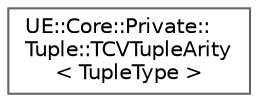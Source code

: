 digraph "Graphical Class Hierarchy"
{
 // INTERACTIVE_SVG=YES
 // LATEX_PDF_SIZE
  bgcolor="transparent";
  edge [fontname=Helvetica,fontsize=10,labelfontname=Helvetica,labelfontsize=10];
  node [fontname=Helvetica,fontsize=10,shape=box,height=0.2,width=0.4];
  rankdir="LR";
  Node0 [id="Node000000",label="UE::Core::Private::\lTuple::TCVTupleArity\l\< TupleType \>",height=0.2,width=0.4,color="grey40", fillcolor="white", style="filled",URL="$da/d4b/structUE_1_1Core_1_1Private_1_1Tuple_1_1TCVTupleArity.html",tooltip=" "];
}
